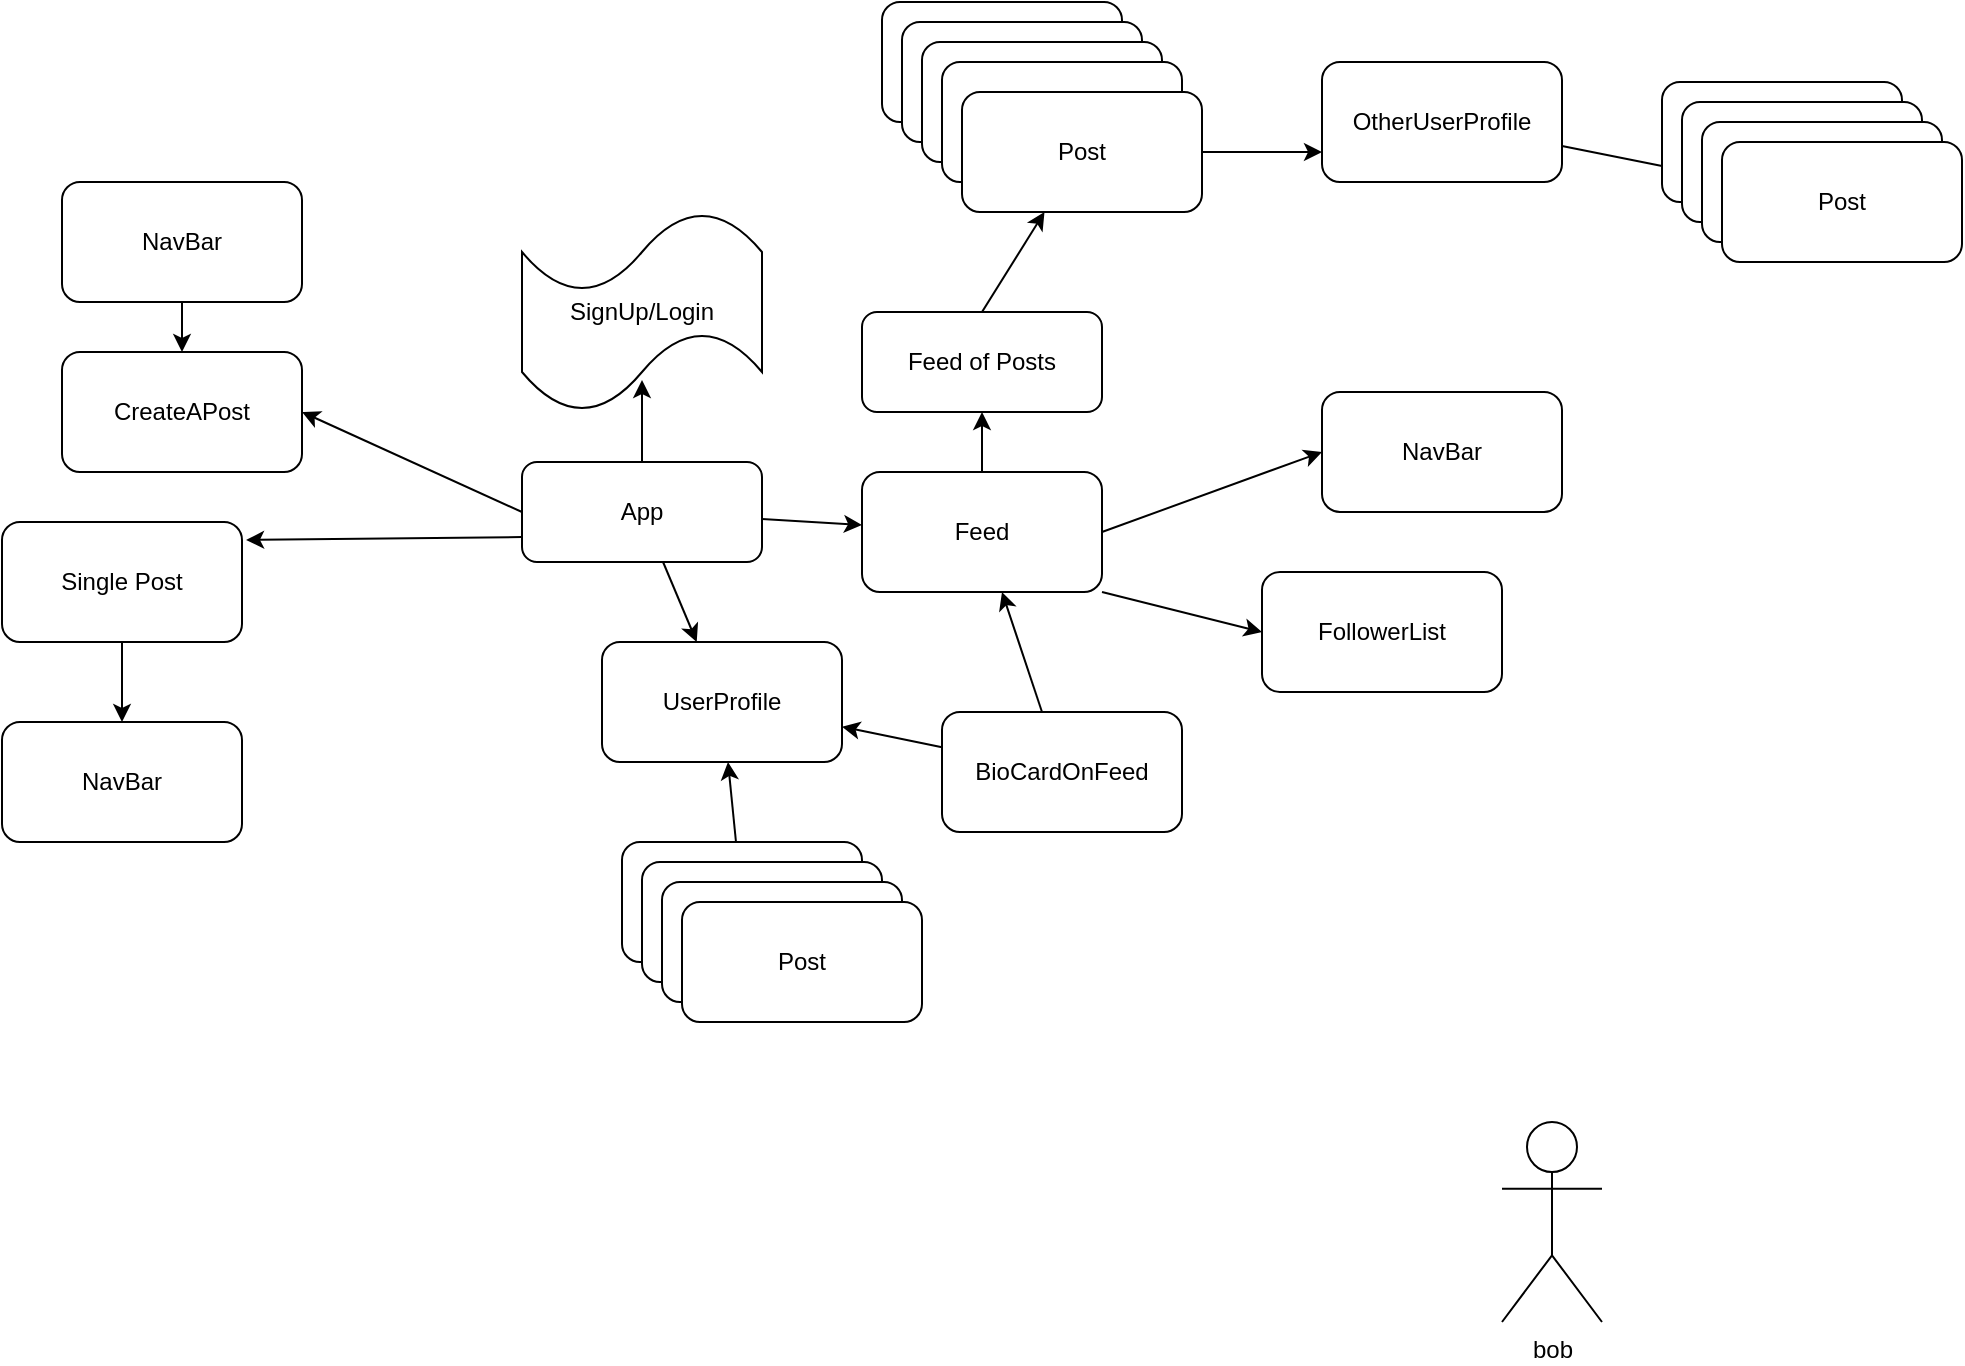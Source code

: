 <mxfile>
    <diagram id="3T-OotJoG2BJb0VfwB6i" name="Page-1">
        <mxGraphModel dx="1160" dy="549" grid="1" gridSize="10" guides="1" tooltips="1" connect="1" arrows="1" fold="1" page="1" pageScale="1" pageWidth="850" pageHeight="1100" math="0" shadow="0">
            <root>
                <mxCell id="0"/>
                <mxCell id="1" parent="0"/>
                <mxCell id="32" style="edgeStyle=none;html=1;exitX=0.5;exitY=0;exitDx=0;exitDy=0;entryX=0.5;entryY=0.84;entryDx=0;entryDy=0;entryPerimeter=0;" edge="1" parent="1" source="2" target="21">
                    <mxGeometry relative="1" as="geometry"/>
                </mxCell>
                <mxCell id="33" style="edgeStyle=none;html=1;exitX=0;exitY=0.5;exitDx=0;exitDy=0;entryX=1;entryY=0.5;entryDx=0;entryDy=0;" edge="1" parent="1" source="2" target="31">
                    <mxGeometry relative="1" as="geometry"/>
                </mxCell>
                <mxCell id="37" style="edgeStyle=none;html=1;exitX=0;exitY=0.75;exitDx=0;exitDy=0;entryX=1.017;entryY=0.15;entryDx=0;entryDy=0;entryPerimeter=0;" edge="1" parent="1" source="2" target="23">
                    <mxGeometry relative="1" as="geometry"/>
                </mxCell>
                <mxCell id="38" value="" style="edgeStyle=none;html=1;" edge="1" parent="1" source="2" target="9">
                    <mxGeometry relative="1" as="geometry"/>
                </mxCell>
                <mxCell id="40" value="" style="edgeStyle=none;html=1;" edge="1" parent="1" source="2" target="39">
                    <mxGeometry relative="1" as="geometry"/>
                </mxCell>
                <mxCell id="2" value="App" style="rounded=1;whiteSpace=wrap;html=1;" vertex="1" parent="1">
                    <mxGeometry x="280" y="250" width="120" height="50" as="geometry"/>
                </mxCell>
                <mxCell id="41" style="edgeStyle=none;html=1;exitX=0.5;exitY=0;exitDx=0;exitDy=0;" edge="1" parent="1" source="4" target="3">
                    <mxGeometry relative="1" as="geometry">
                        <mxPoint x="510.588" y="140" as="targetPoint"/>
                    </mxGeometry>
                </mxCell>
                <mxCell id="4" value="Feed of Posts" style="rounded=1;whiteSpace=wrap;html=1;" vertex="1" parent="1">
                    <mxGeometry x="450" y="175" width="120" height="50" as="geometry"/>
                </mxCell>
                <mxCell id="43" value="" style="edgeStyle=none;html=1;" edge="1" parent="1" source="6" target="9">
                    <mxGeometry relative="1" as="geometry"/>
                </mxCell>
                <mxCell id="44" value="" style="edgeStyle=none;html=1;" edge="1" parent="1" source="6" target="39">
                    <mxGeometry relative="1" as="geometry"/>
                </mxCell>
                <mxCell id="6" value="BioCardOnFeed" style="rounded=1;whiteSpace=wrap;html=1;" vertex="1" parent="1">
                    <mxGeometry x="490" y="375" width="120" height="60" as="geometry"/>
                </mxCell>
                <mxCell id="7" value="NavBar" style="rounded=1;whiteSpace=wrap;html=1;" vertex="1" parent="1">
                    <mxGeometry x="680" y="215" width="120" height="60" as="geometry"/>
                </mxCell>
                <mxCell id="8" value="FollowerList" style="rounded=1;whiteSpace=wrap;html=1;" vertex="1" parent="1">
                    <mxGeometry x="650" y="305" width="120" height="60" as="geometry"/>
                </mxCell>
                <mxCell id="13" style="edgeStyle=none;html=1;exitX=1;exitY=0.5;exitDx=0;exitDy=0;entryX=0;entryY=0.5;entryDx=0;entryDy=0;" edge="1" parent="1" source="9" target="7">
                    <mxGeometry relative="1" as="geometry"/>
                </mxCell>
                <mxCell id="19" style="edgeStyle=none;html=1;exitX=1;exitY=1;exitDx=0;exitDy=0;entryX=0;entryY=0.5;entryDx=0;entryDy=0;" edge="1" parent="1" source="9" target="8">
                    <mxGeometry relative="1" as="geometry"/>
                </mxCell>
                <mxCell id="42" value="" style="edgeStyle=none;html=1;" edge="1" parent="1" source="9" target="4">
                    <mxGeometry relative="1" as="geometry"/>
                </mxCell>
                <mxCell id="9" value="Feed" style="rounded=1;whiteSpace=wrap;html=1;" vertex="1" parent="1">
                    <mxGeometry x="450" y="255" width="120" height="60" as="geometry"/>
                </mxCell>
                <mxCell id="15" value="bob" style="shape=umlActor;verticalLabelPosition=bottom;verticalAlign=top;html=1;outlineConnect=0;" vertex="1" parent="1">
                    <mxGeometry x="770" y="580" width="50" height="100" as="geometry"/>
                </mxCell>
                <mxCell id="21" value="SignUp/Login" style="shape=tape;whiteSpace=wrap;html=1;" vertex="1" parent="1">
                    <mxGeometry x="280" y="125" width="120" height="100" as="geometry"/>
                </mxCell>
                <mxCell id="26" style="edgeStyle=none;html=1;exitX=0.5;exitY=1;exitDx=0;exitDy=0;" edge="1" parent="1" source="23" target="25">
                    <mxGeometry relative="1" as="geometry"/>
                </mxCell>
                <mxCell id="23" value="Single Post" style="rounded=1;whiteSpace=wrap;html=1;" vertex="1" parent="1">
                    <mxGeometry x="20" y="280" width="120" height="60" as="geometry"/>
                </mxCell>
                <mxCell id="25" value="NavBar" style="rounded=1;whiteSpace=wrap;html=1;" vertex="1" parent="1">
                    <mxGeometry x="20" y="380" width="120" height="60" as="geometry"/>
                </mxCell>
                <mxCell id="27" value="Post" style="rounded=1;whiteSpace=wrap;html=1;" vertex="1" parent="1">
                    <mxGeometry x="460" y="20" width="120" height="60" as="geometry"/>
                </mxCell>
                <mxCell id="28" value="Post" style="rounded=1;whiteSpace=wrap;html=1;" vertex="1" parent="1">
                    <mxGeometry x="470" y="30" width="120" height="60" as="geometry"/>
                </mxCell>
                <mxCell id="29" value="Post" style="rounded=1;whiteSpace=wrap;html=1;" vertex="1" parent="1">
                    <mxGeometry x="480" y="40" width="120" height="60" as="geometry"/>
                </mxCell>
                <mxCell id="30" value="Post" style="rounded=1;whiteSpace=wrap;html=1;" vertex="1" parent="1">
                    <mxGeometry x="490" y="50" width="120" height="60" as="geometry"/>
                </mxCell>
                <mxCell id="31" value="CreateAPost" style="rounded=1;whiteSpace=wrap;html=1;" vertex="1" parent="1">
                    <mxGeometry x="50" y="195" width="120" height="60" as="geometry"/>
                </mxCell>
                <mxCell id="36" value="" style="edgeStyle=none;html=1;" edge="1" parent="1" source="34" target="31">
                    <mxGeometry relative="1" as="geometry"/>
                </mxCell>
                <mxCell id="34" value="NavBar" style="rounded=1;whiteSpace=wrap;html=1;" vertex="1" parent="1">
                    <mxGeometry x="50" y="110" width="120" height="60" as="geometry"/>
                </mxCell>
                <mxCell id="39" value="UserProfile" style="whiteSpace=wrap;html=1;rounded=1;" vertex="1" parent="1">
                    <mxGeometry x="320" y="340" width="120" height="60" as="geometry"/>
                </mxCell>
                <mxCell id="52" style="edgeStyle=none;html=1;exitX=1;exitY=0.5;exitDx=0;exitDy=0;entryX=0;entryY=0.75;entryDx=0;entryDy=0;" edge="1" parent="1" source="3" target="50">
                    <mxGeometry relative="1" as="geometry"/>
                </mxCell>
                <mxCell id="3" value="Post" style="rounded=1;whiteSpace=wrap;html=1;" vertex="1" parent="1">
                    <mxGeometry x="500" y="65" width="120" height="60" as="geometry"/>
                </mxCell>
                <mxCell id="49" value="" style="edgeStyle=none;html=1;" edge="1" parent="1" source="45" target="39">
                    <mxGeometry relative="1" as="geometry"/>
                </mxCell>
                <mxCell id="45" value="Post" style="rounded=1;whiteSpace=wrap;html=1;" vertex="1" parent="1">
                    <mxGeometry x="330" y="440" width="120" height="60" as="geometry"/>
                </mxCell>
                <mxCell id="46" value="Post" style="rounded=1;whiteSpace=wrap;html=1;" vertex="1" parent="1">
                    <mxGeometry x="340" y="450" width="120" height="60" as="geometry"/>
                </mxCell>
                <mxCell id="47" value="Post" style="rounded=1;whiteSpace=wrap;html=1;" vertex="1" parent="1">
                    <mxGeometry x="350" y="460" width="120" height="60" as="geometry"/>
                </mxCell>
                <mxCell id="48" value="Post" style="rounded=1;whiteSpace=wrap;html=1;" vertex="1" parent="1">
                    <mxGeometry x="360" y="470" width="120" height="60" as="geometry"/>
                </mxCell>
                <mxCell id="57" value="" style="edgeStyle=none;html=1;" edge="1" parent="1" source="50" target="56">
                    <mxGeometry relative="1" as="geometry"/>
                </mxCell>
                <mxCell id="50" value="OtherUserProfile" style="rounded=1;whiteSpace=wrap;html=1;" vertex="1" parent="1">
                    <mxGeometry x="680" y="50" width="120" height="60" as="geometry"/>
                </mxCell>
                <mxCell id="53" value="Post" style="rounded=1;whiteSpace=wrap;html=1;" vertex="1" parent="1">
                    <mxGeometry x="850" y="60" width="120" height="60" as="geometry"/>
                </mxCell>
                <mxCell id="54" value="Post" style="rounded=1;whiteSpace=wrap;html=1;" vertex="1" parent="1">
                    <mxGeometry x="860" y="70" width="120" height="60" as="geometry"/>
                </mxCell>
                <mxCell id="55" value="Post" style="rounded=1;whiteSpace=wrap;html=1;" vertex="1" parent="1">
                    <mxGeometry x="870" y="80" width="120" height="60" as="geometry"/>
                </mxCell>
                <mxCell id="56" value="Post" style="rounded=1;whiteSpace=wrap;html=1;" vertex="1" parent="1">
                    <mxGeometry x="880" y="90" width="120" height="60" as="geometry"/>
                </mxCell>
            </root>
        </mxGraphModel>
    </diagram>
</mxfile>